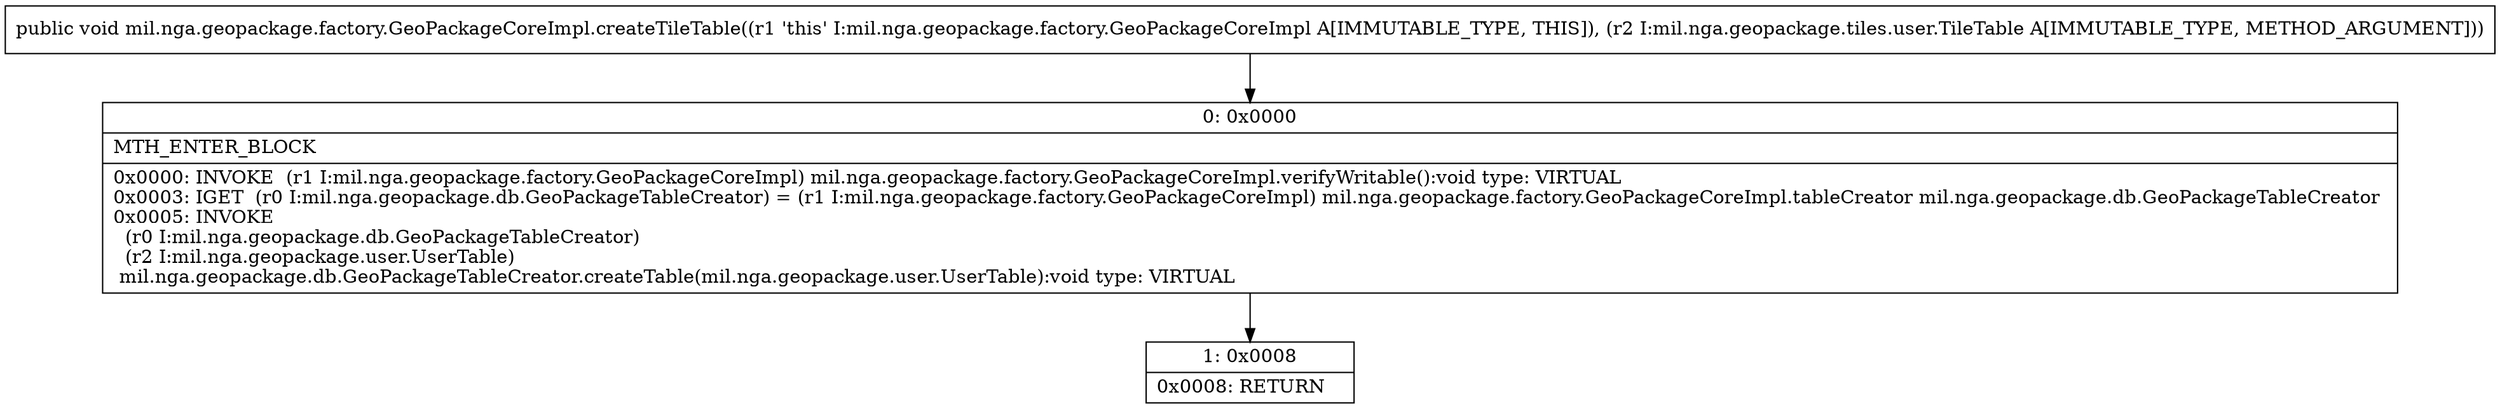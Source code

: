 digraph "CFG formil.nga.geopackage.factory.GeoPackageCoreImpl.createTileTable(Lmil\/nga\/geopackage\/tiles\/user\/TileTable;)V" {
Node_0 [shape=record,label="{0\:\ 0x0000|MTH_ENTER_BLOCK\l|0x0000: INVOKE  (r1 I:mil.nga.geopackage.factory.GeoPackageCoreImpl) mil.nga.geopackage.factory.GeoPackageCoreImpl.verifyWritable():void type: VIRTUAL \l0x0003: IGET  (r0 I:mil.nga.geopackage.db.GeoPackageTableCreator) = (r1 I:mil.nga.geopackage.factory.GeoPackageCoreImpl) mil.nga.geopackage.factory.GeoPackageCoreImpl.tableCreator mil.nga.geopackage.db.GeoPackageTableCreator \l0x0005: INVOKE  \l  (r0 I:mil.nga.geopackage.db.GeoPackageTableCreator)\l  (r2 I:mil.nga.geopackage.user.UserTable)\l mil.nga.geopackage.db.GeoPackageTableCreator.createTable(mil.nga.geopackage.user.UserTable):void type: VIRTUAL \l}"];
Node_1 [shape=record,label="{1\:\ 0x0008|0x0008: RETURN   \l}"];
MethodNode[shape=record,label="{public void mil.nga.geopackage.factory.GeoPackageCoreImpl.createTileTable((r1 'this' I:mil.nga.geopackage.factory.GeoPackageCoreImpl A[IMMUTABLE_TYPE, THIS]), (r2 I:mil.nga.geopackage.tiles.user.TileTable A[IMMUTABLE_TYPE, METHOD_ARGUMENT])) }"];
MethodNode -> Node_0;
Node_0 -> Node_1;
}


